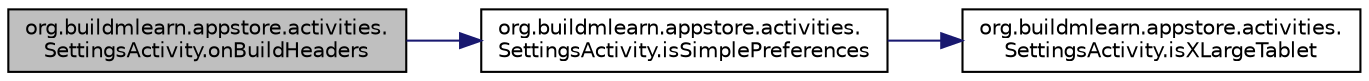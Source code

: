 digraph "org.buildmlearn.appstore.activities.SettingsActivity.onBuildHeaders"
{
 // INTERACTIVE_SVG=YES
  bgcolor="transparent";
  edge [fontname="Helvetica",fontsize="10",labelfontname="Helvetica",labelfontsize="10"];
  node [fontname="Helvetica",fontsize="10",shape=record];
  rankdir="LR";
  Node1 [label="org.buildmlearn.appstore.activities.\lSettingsActivity.onBuildHeaders",height=0.2,width=0.4,color="black", fillcolor="grey75", style="filled", fontcolor="black"];
  Node1 -> Node2 [color="midnightblue",fontsize="10",style="solid",fontname="Helvetica"];
  Node2 [label="org.buildmlearn.appstore.activities.\lSettingsActivity.isSimplePreferences",height=0.2,width=0.4,color="black",URL="$d7/d35/classorg_1_1buildmlearn_1_1appstore_1_1activities_1_1_settings_activity.html#a41e13cf6763dacaa6be05fb9e7aa37ce",tooltip="Determines whether the simplified settings UI should be shown. "];
  Node2 -> Node3 [color="midnightblue",fontsize="10",style="solid",fontname="Helvetica"];
  Node3 [label="org.buildmlearn.appstore.activities.\lSettingsActivity.isXLargeTablet",height=0.2,width=0.4,color="black",URL="$d7/d35/classorg_1_1buildmlearn_1_1appstore_1_1activities_1_1_settings_activity.html#a03783015733c15e832fa994286ac519b",tooltip="Helper method to determine if the device has an extra-large screen. "];
}
